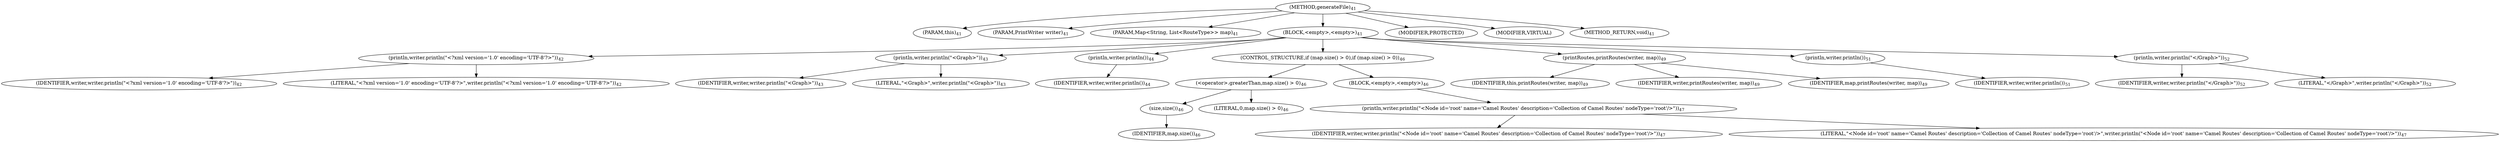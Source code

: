 digraph "generateFile" {  
"61" [label = <(METHOD,generateFile)<SUB>41</SUB>> ]
"6" [label = <(PARAM,this)<SUB>41</SUB>> ]
"62" [label = <(PARAM,PrintWriter writer)<SUB>41</SUB>> ]
"63" [label = <(PARAM,Map&lt;String, List&lt;RouteType&gt;&gt; map)<SUB>41</SUB>> ]
"64" [label = <(BLOCK,&lt;empty&gt;,&lt;empty&gt;)<SUB>41</SUB>> ]
"65" [label = <(println,writer.println(&quot;&lt;?xml version='1.0' encoding='UTF-8'?&gt;&quot;))<SUB>42</SUB>> ]
"66" [label = <(IDENTIFIER,writer,writer.println(&quot;&lt;?xml version='1.0' encoding='UTF-8'?&gt;&quot;))<SUB>42</SUB>> ]
"67" [label = <(LITERAL,&quot;&lt;?xml version='1.0' encoding='UTF-8'?&gt;&quot;,writer.println(&quot;&lt;?xml version='1.0' encoding='UTF-8'?&gt;&quot;))<SUB>42</SUB>> ]
"68" [label = <(println,writer.println(&quot;&lt;Graph&gt;&quot;))<SUB>43</SUB>> ]
"69" [label = <(IDENTIFIER,writer,writer.println(&quot;&lt;Graph&gt;&quot;))<SUB>43</SUB>> ]
"70" [label = <(LITERAL,&quot;&lt;Graph&gt;&quot;,writer.println(&quot;&lt;Graph&gt;&quot;))<SUB>43</SUB>> ]
"71" [label = <(println,writer.println())<SUB>44</SUB>> ]
"72" [label = <(IDENTIFIER,writer,writer.println())<SUB>44</SUB>> ]
"73" [label = <(CONTROL_STRUCTURE,if (map.size() &gt; 0),if (map.size() &gt; 0))<SUB>46</SUB>> ]
"74" [label = <(&lt;operator&gt;.greaterThan,map.size() &gt; 0)<SUB>46</SUB>> ]
"75" [label = <(size,size())<SUB>46</SUB>> ]
"76" [label = <(IDENTIFIER,map,size())<SUB>46</SUB>> ]
"77" [label = <(LITERAL,0,map.size() &gt; 0)<SUB>46</SUB>> ]
"78" [label = <(BLOCK,&lt;empty&gt;,&lt;empty&gt;)<SUB>46</SUB>> ]
"79" [label = <(println,writer.println(&quot;&lt;Node id='root' name='Camel Routes' description='Collection of Camel Routes' nodeType='root'/&gt;&quot;))<SUB>47</SUB>> ]
"80" [label = <(IDENTIFIER,writer,writer.println(&quot;&lt;Node id='root' name='Camel Routes' description='Collection of Camel Routes' nodeType='root'/&gt;&quot;))<SUB>47</SUB>> ]
"81" [label = <(LITERAL,&quot;&lt;Node id='root' name='Camel Routes' description='Collection of Camel Routes' nodeType='root'/&gt;&quot;,writer.println(&quot;&lt;Node id='root' name='Camel Routes' description='Collection of Camel Routes' nodeType='root'/&gt;&quot;))<SUB>47</SUB>> ]
"82" [label = <(printRoutes,printRoutes(writer, map))<SUB>49</SUB>> ]
"5" [label = <(IDENTIFIER,this,printRoutes(writer, map))<SUB>49</SUB>> ]
"83" [label = <(IDENTIFIER,writer,printRoutes(writer, map))<SUB>49</SUB>> ]
"84" [label = <(IDENTIFIER,map,printRoutes(writer, map))<SUB>49</SUB>> ]
"85" [label = <(println,writer.println())<SUB>51</SUB>> ]
"86" [label = <(IDENTIFIER,writer,writer.println())<SUB>51</SUB>> ]
"87" [label = <(println,writer.println(&quot;&lt;/Graph&gt;&quot;))<SUB>52</SUB>> ]
"88" [label = <(IDENTIFIER,writer,writer.println(&quot;&lt;/Graph&gt;&quot;))<SUB>52</SUB>> ]
"89" [label = <(LITERAL,&quot;&lt;/Graph&gt;&quot;,writer.println(&quot;&lt;/Graph&gt;&quot;))<SUB>52</SUB>> ]
"90" [label = <(MODIFIER,PROTECTED)> ]
"91" [label = <(MODIFIER,VIRTUAL)> ]
"92" [label = <(METHOD_RETURN,void)<SUB>41</SUB>> ]
  "61" -> "6" 
  "61" -> "62" 
  "61" -> "63" 
  "61" -> "64" 
  "61" -> "90" 
  "61" -> "91" 
  "61" -> "92" 
  "64" -> "65" 
  "64" -> "68" 
  "64" -> "71" 
  "64" -> "73" 
  "64" -> "82" 
  "64" -> "85" 
  "64" -> "87" 
  "65" -> "66" 
  "65" -> "67" 
  "68" -> "69" 
  "68" -> "70" 
  "71" -> "72" 
  "73" -> "74" 
  "73" -> "78" 
  "74" -> "75" 
  "74" -> "77" 
  "75" -> "76" 
  "78" -> "79" 
  "79" -> "80" 
  "79" -> "81" 
  "82" -> "5" 
  "82" -> "83" 
  "82" -> "84" 
  "85" -> "86" 
  "87" -> "88" 
  "87" -> "89" 
}
